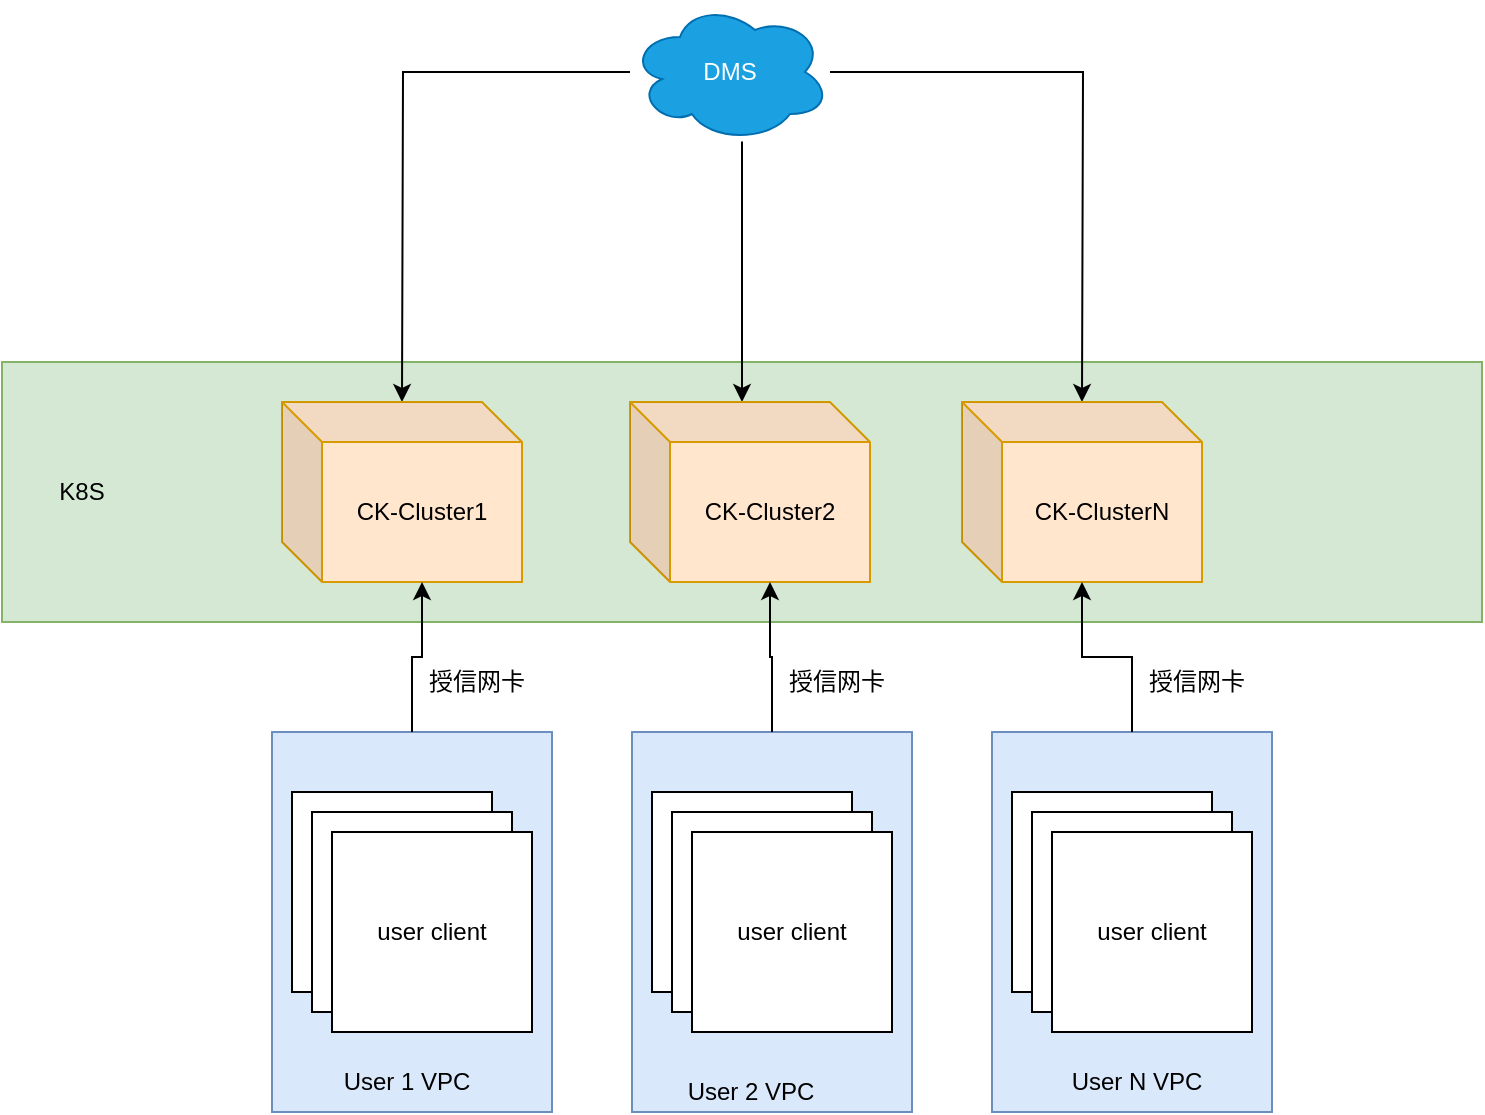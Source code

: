 <mxfile version="13.3.5" type="github"><diagram id="ppNwywsPstjIZ1vi7Pwg" name="Page-1"><mxGraphModel dx="1422" dy="762" grid="1" gridSize="10" guides="1" tooltips="1" connect="1" arrows="1" fold="1" page="1" pageScale="1" pageWidth="827" pageHeight="1169" math="0" shadow="0"><root><mxCell id="0"/><mxCell id="1" parent="0"/><mxCell id="BPgtZbZkgOXDXsZjRvmb-34" value="" style="rounded=0;whiteSpace=wrap;html=1;rotation=90;fillColor=#dae8fc;strokeColor=#6c8ebf;" vertex="1" parent="1"><mxGeometry x="520" y="420" width="190" height="140" as="geometry"/></mxCell><mxCell id="BPgtZbZkgOXDXsZjRvmb-35" value="" style="rounded=0;whiteSpace=wrap;html=1;rotation=90;fillColor=#dae8fc;strokeColor=#6c8ebf;" vertex="1" parent="1"><mxGeometry x="340" y="420" width="190" height="140" as="geometry"/></mxCell><mxCell id="BPgtZbZkgOXDXsZjRvmb-33" value="" style="rounded=0;whiteSpace=wrap;html=1;rotation=90;fillColor=#dae8fc;strokeColor=#6c8ebf;" vertex="1" parent="1"><mxGeometry x="160" y="420" width="190" height="140" as="geometry"/></mxCell><mxCell id="BPgtZbZkgOXDXsZjRvmb-15" value="" style="rounded=0;whiteSpace=wrap;html=1;fillColor=#d5e8d4;strokeColor=#82b366;" vertex="1" parent="1"><mxGeometry x="50" y="210" width="740" height="130" as="geometry"/></mxCell><mxCell id="BPgtZbZkgOXDXsZjRvmb-8" style="edgeStyle=orthogonalEdgeStyle;rounded=0;orthogonalLoop=1;jettySize=auto;html=1;entryX=0.5;entryY=0;entryDx=0;entryDy=0;" edge="1" parent="1" source="BPgtZbZkgOXDXsZjRvmb-4"><mxGeometry relative="1" as="geometry"><mxPoint x="250" y="230" as="targetPoint"/></mxGeometry></mxCell><mxCell id="BPgtZbZkgOXDXsZjRvmb-9" style="edgeStyle=orthogonalEdgeStyle;rounded=0;orthogonalLoop=1;jettySize=auto;html=1;" edge="1" parent="1" source="BPgtZbZkgOXDXsZjRvmb-4"><mxGeometry relative="1" as="geometry"><mxPoint x="420" y="230" as="targetPoint"/><Array as="points"><mxPoint x="420" y="140"/><mxPoint x="420" y="140"/></Array></mxGeometry></mxCell><mxCell id="BPgtZbZkgOXDXsZjRvmb-10" style="edgeStyle=orthogonalEdgeStyle;rounded=0;orthogonalLoop=1;jettySize=auto;html=1;entryX=0.5;entryY=0;entryDx=0;entryDy=0;" edge="1" parent="1" source="BPgtZbZkgOXDXsZjRvmb-4"><mxGeometry relative="1" as="geometry"><mxPoint x="590" y="230" as="targetPoint"/></mxGeometry></mxCell><mxCell id="BPgtZbZkgOXDXsZjRvmb-4" value="DMS" style="ellipse;shape=cloud;whiteSpace=wrap;html=1;fillColor=#1ba1e2;strokeColor=#006EAF;fontColor=#ffffff;" vertex="1" parent="1"><mxGeometry x="364" y="30" width="100" height="70" as="geometry"/></mxCell><mxCell id="BPgtZbZkgOXDXsZjRvmb-12" value="&lt;span&gt;CK-Cluster1&lt;/span&gt;" style="shape=cube;whiteSpace=wrap;html=1;boundedLbl=1;backgroundOutline=1;darkOpacity=0.05;darkOpacity2=0.1;fillColor=#ffe6cc;strokeColor=#d79b00;" vertex="1" parent="1"><mxGeometry x="190" y="230" width="120" height="90" as="geometry"/></mxCell><mxCell id="BPgtZbZkgOXDXsZjRvmb-13" value="&lt;span&gt;CK-Cluster2&lt;/span&gt;" style="shape=cube;whiteSpace=wrap;html=1;boundedLbl=1;backgroundOutline=1;darkOpacity=0.05;darkOpacity2=0.1;fillColor=#ffe6cc;strokeColor=#d79b00;" vertex="1" parent="1"><mxGeometry x="364" y="230" width="120" height="90" as="geometry"/></mxCell><mxCell id="BPgtZbZkgOXDXsZjRvmb-14" value="&lt;span&gt;CK-ClusterN&lt;/span&gt;" style="shape=cube;whiteSpace=wrap;html=1;boundedLbl=1;backgroundOutline=1;darkOpacity=0.05;darkOpacity2=0.1;fillColor=#ffe6cc;strokeColor=#d79b00;" vertex="1" parent="1"><mxGeometry x="530" y="230" width="120" height="90" as="geometry"/></mxCell><mxCell id="BPgtZbZkgOXDXsZjRvmb-17" value="K8S" style="text;html=1;strokeColor=none;fillColor=none;align=center;verticalAlign=middle;whiteSpace=wrap;rounded=0;" vertex="1" parent="1"><mxGeometry x="70" y="265" width="40" height="20" as="geometry"/></mxCell><mxCell id="BPgtZbZkgOXDXsZjRvmb-18" value="user client" style="whiteSpace=wrap;html=1;aspect=fixed;" vertex="1" parent="1"><mxGeometry x="195" y="425" width="100" height="100" as="geometry"/></mxCell><mxCell id="BPgtZbZkgOXDXsZjRvmb-24" value="user client" style="whiteSpace=wrap;html=1;aspect=fixed;" vertex="1" parent="1"><mxGeometry x="205" y="435" width="100" height="100" as="geometry"/></mxCell><mxCell id="BPgtZbZkgOXDXsZjRvmb-25" value="user client" style="whiteSpace=wrap;html=1;aspect=fixed;" vertex="1" parent="1"><mxGeometry x="215" y="445" width="100" height="100" as="geometry"/></mxCell><mxCell id="BPgtZbZkgOXDXsZjRvmb-26" value="user client" style="whiteSpace=wrap;html=1;aspect=fixed;" vertex="1" parent="1"><mxGeometry x="375" y="425" width="100" height="100" as="geometry"/></mxCell><mxCell id="BPgtZbZkgOXDXsZjRvmb-27" value="user client" style="whiteSpace=wrap;html=1;aspect=fixed;" vertex="1" parent="1"><mxGeometry x="385" y="435" width="100" height="100" as="geometry"/></mxCell><mxCell id="BPgtZbZkgOXDXsZjRvmb-28" value="user client" style="whiteSpace=wrap;html=1;aspect=fixed;" vertex="1" parent="1"><mxGeometry x="395" y="445" width="100" height="100" as="geometry"/></mxCell><mxCell id="BPgtZbZkgOXDXsZjRvmb-29" value="user client" style="whiteSpace=wrap;html=1;aspect=fixed;" vertex="1" parent="1"><mxGeometry x="555" y="425" width="100" height="100" as="geometry"/></mxCell><mxCell id="BPgtZbZkgOXDXsZjRvmb-30" value="user client" style="whiteSpace=wrap;html=1;aspect=fixed;" vertex="1" parent="1"><mxGeometry x="565" y="435" width="100" height="100" as="geometry"/></mxCell><mxCell id="BPgtZbZkgOXDXsZjRvmb-31" value="user client" style="whiteSpace=wrap;html=1;aspect=fixed;" vertex="1" parent="1"><mxGeometry x="575" y="445" width="100" height="100" as="geometry"/></mxCell><mxCell id="BPgtZbZkgOXDXsZjRvmb-36" style="edgeStyle=orthogonalEdgeStyle;rounded=0;orthogonalLoop=1;jettySize=auto;html=1;entryX=0;entryY=0;entryDx=70;entryDy=90;entryPerimeter=0;" edge="1" parent="1" source="BPgtZbZkgOXDXsZjRvmb-33" target="BPgtZbZkgOXDXsZjRvmb-12"><mxGeometry relative="1" as="geometry"/></mxCell><mxCell id="BPgtZbZkgOXDXsZjRvmb-37" style="edgeStyle=orthogonalEdgeStyle;rounded=0;orthogonalLoop=1;jettySize=auto;html=1;entryX=0;entryY=0;entryDx=70;entryDy=90;entryPerimeter=0;" edge="1" parent="1" source="BPgtZbZkgOXDXsZjRvmb-35" target="BPgtZbZkgOXDXsZjRvmb-13"><mxGeometry relative="1" as="geometry"/></mxCell><mxCell id="BPgtZbZkgOXDXsZjRvmb-38" style="edgeStyle=orthogonalEdgeStyle;rounded=0;orthogonalLoop=1;jettySize=auto;html=1;" edge="1" parent="1" source="BPgtZbZkgOXDXsZjRvmb-34" target="BPgtZbZkgOXDXsZjRvmb-14"><mxGeometry relative="1" as="geometry"/></mxCell><mxCell id="BPgtZbZkgOXDXsZjRvmb-39" value="User 1 VPC" style="text;html=1;strokeColor=none;fillColor=none;align=center;verticalAlign=middle;whiteSpace=wrap;rounded=0;" vertex="1" parent="1"><mxGeometry x="205" y="560" width="95" height="20" as="geometry"/></mxCell><mxCell id="BPgtZbZkgOXDXsZjRvmb-40" value="User 2 VPC" style="text;html=1;strokeColor=none;fillColor=none;align=center;verticalAlign=middle;whiteSpace=wrap;rounded=0;" vertex="1" parent="1"><mxGeometry x="376.5" y="565" width="95" height="20" as="geometry"/></mxCell><mxCell id="BPgtZbZkgOXDXsZjRvmb-41" value="User N VPC" style="text;html=1;strokeColor=none;fillColor=none;align=center;verticalAlign=middle;whiteSpace=wrap;rounded=0;" vertex="1" parent="1"><mxGeometry x="570" y="560" width="95" height="20" as="geometry"/></mxCell><mxCell id="BPgtZbZkgOXDXsZjRvmb-42" value="授信网卡" style="text;html=1;strokeColor=none;fillColor=none;align=center;verticalAlign=middle;whiteSpace=wrap;rounded=0;" vertex="1" parent="1"><mxGeometry x="250" y="360" width="75" height="20" as="geometry"/></mxCell><mxCell id="BPgtZbZkgOXDXsZjRvmb-43" value="授信网卡" style="text;html=1;strokeColor=none;fillColor=none;align=center;verticalAlign=middle;whiteSpace=wrap;rounded=0;" vertex="1" parent="1"><mxGeometry x="430" y="360" width="75" height="20" as="geometry"/></mxCell><mxCell id="BPgtZbZkgOXDXsZjRvmb-44" value="授信网卡" style="text;html=1;strokeColor=none;fillColor=none;align=center;verticalAlign=middle;whiteSpace=wrap;rounded=0;" vertex="1" parent="1"><mxGeometry x="610" y="360" width="75" height="20" as="geometry"/></mxCell></root></mxGraphModel></diagram></mxfile>